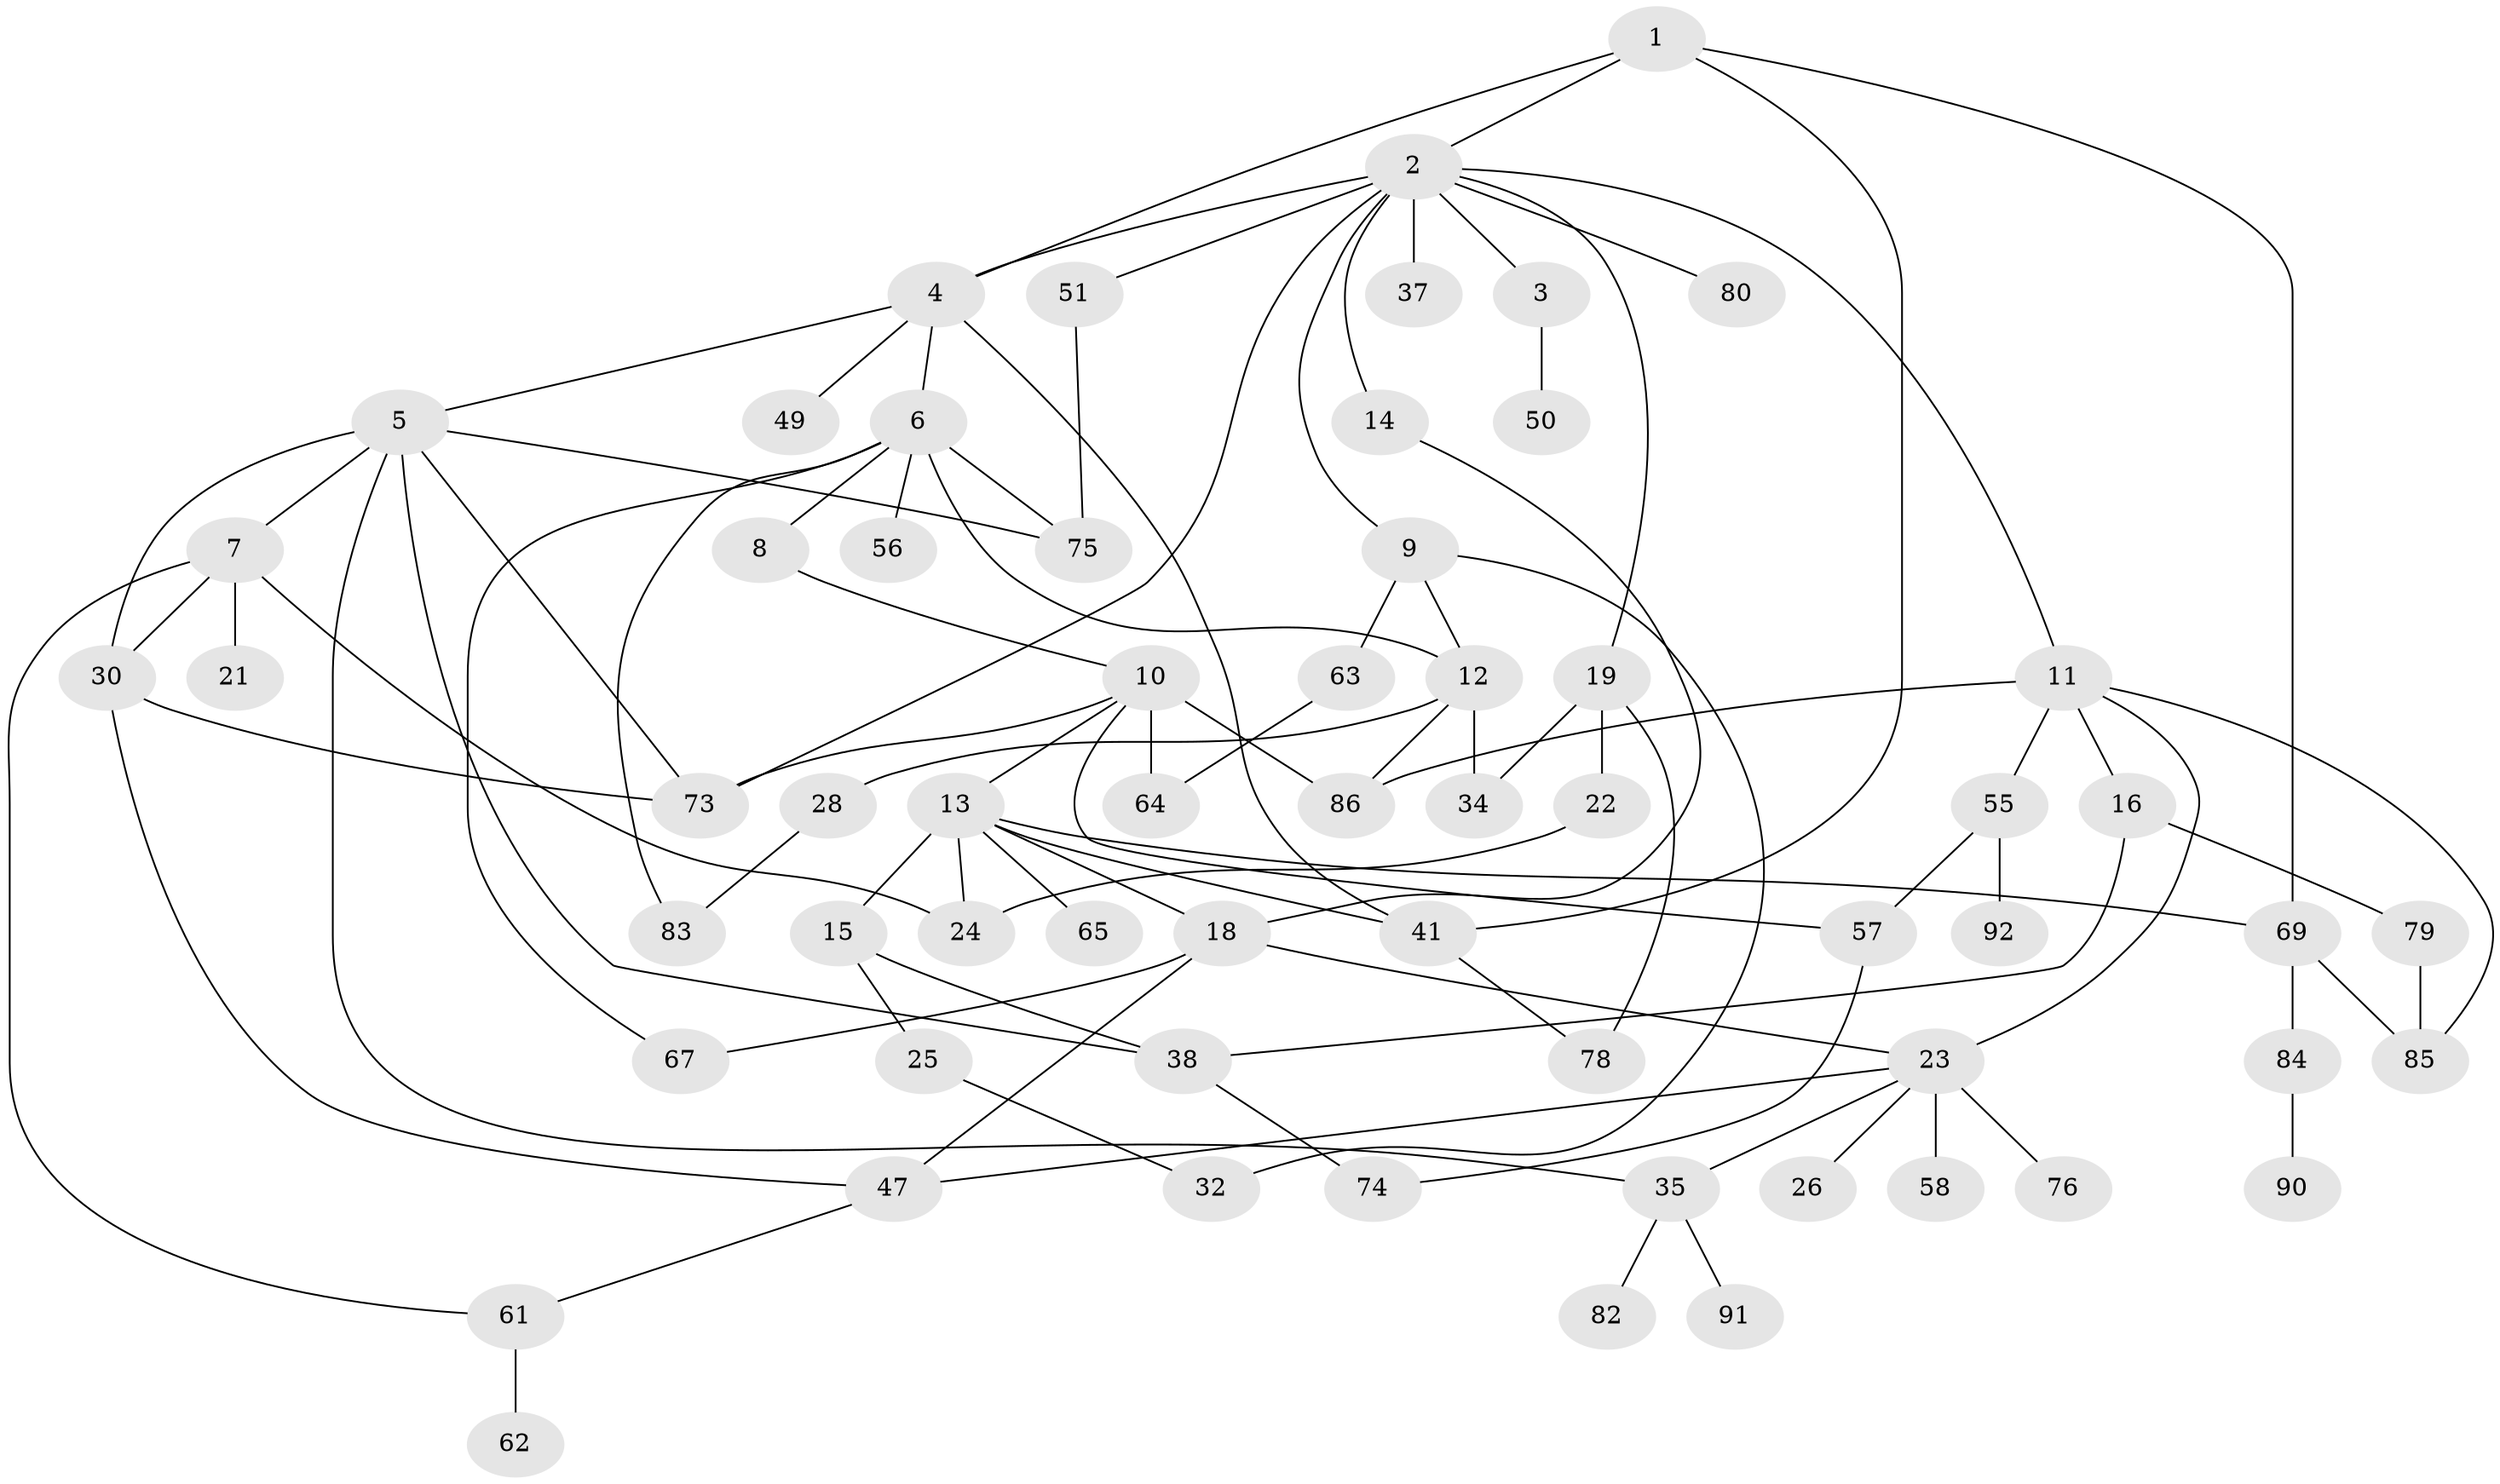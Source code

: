 // Generated by graph-tools (version 1.1) at 2025/51/02/27/25 19:51:38]
// undirected, 62 vertices, 94 edges
graph export_dot {
graph [start="1"]
  node [color=gray90,style=filled];
  1 [super="+48"];
  2 [super="+27"];
  3 [super="+68"];
  4 [super="+66"];
  5 [super="+17"];
  6 [super="+31"];
  7 [super="+72"];
  8;
  9 [super="+44"];
  10 [super="+40"];
  11 [super="+46"];
  12 [super="+29"];
  13 [super="+33"];
  14;
  15 [super="+60"];
  16 [super="+42"];
  18 [super="+20"];
  19 [super="+52"];
  21;
  22;
  23 [super="+53"];
  24 [super="+94"];
  25 [super="+77"];
  26;
  28 [super="+36"];
  30 [super="+43"];
  32;
  34;
  35 [super="+45"];
  37;
  38 [super="+39"];
  41 [super="+93"];
  47 [super="+54"];
  49;
  50 [super="+71"];
  51;
  55 [super="+87"];
  56 [super="+59"];
  57;
  58;
  61;
  62;
  63 [super="+81"];
  64;
  65;
  67;
  69 [super="+70"];
  73 [super="+88"];
  74 [super="+89"];
  75;
  76;
  78 [super="+95"];
  79;
  80;
  82;
  83;
  84;
  85;
  86;
  90;
  91;
  92;
  1 -- 2;
  1 -- 4;
  1 -- 69;
  1 -- 41;
  2 -- 3;
  2 -- 9;
  2 -- 11;
  2 -- 14;
  2 -- 19;
  2 -- 4;
  2 -- 80;
  2 -- 51;
  2 -- 37;
  2 -- 73;
  3 -- 50;
  4 -- 5;
  4 -- 6;
  4 -- 49;
  4 -- 41;
  5 -- 7;
  5 -- 30;
  5 -- 73;
  5 -- 75;
  5 -- 35;
  5 -- 38;
  6 -- 8;
  6 -- 83;
  6 -- 12;
  6 -- 56;
  6 -- 75;
  6 -- 67;
  7 -- 21;
  7 -- 24;
  7 -- 30;
  7 -- 61;
  8 -- 10;
  9 -- 12;
  9 -- 63;
  9 -- 32;
  10 -- 13;
  10 -- 64;
  10 -- 57;
  10 -- 86;
  10 -- 73;
  11 -- 16;
  11 -- 85;
  11 -- 55;
  11 -- 86;
  11 -- 23;
  12 -- 28 [weight=2];
  12 -- 86;
  12 -- 34;
  13 -- 15;
  13 -- 65;
  13 -- 24;
  13 -- 18;
  13 -- 41;
  13 -- 69;
  14 -- 18;
  15 -- 25;
  15 -- 38;
  16 -- 38;
  16 -- 79;
  18 -- 67;
  18 -- 23;
  18 -- 47;
  19 -- 22;
  19 -- 34;
  19 -- 78;
  22 -- 24;
  23 -- 26;
  23 -- 47;
  23 -- 58;
  23 -- 76;
  23 -- 35;
  25 -- 32;
  28 -- 83;
  30 -- 73;
  30 -- 47;
  35 -- 91;
  35 -- 82;
  38 -- 74;
  41 -- 78;
  47 -- 61;
  51 -- 75;
  55 -- 57;
  55 -- 92;
  57 -- 74;
  61 -- 62;
  63 -- 64;
  69 -- 84;
  69 -- 85;
  79 -- 85;
  84 -- 90;
}

